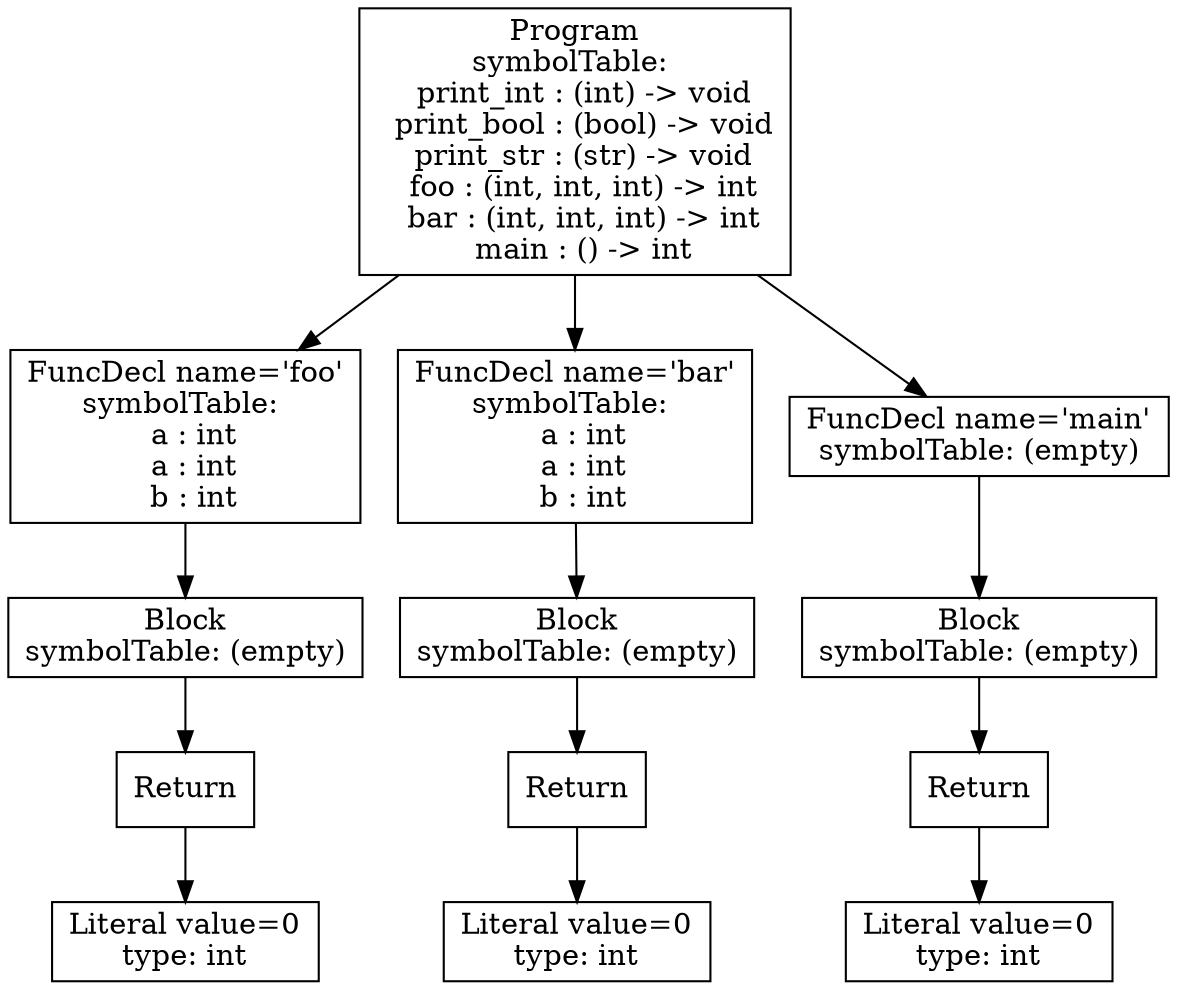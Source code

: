 digraph AST {
4 [shape=box, label="Literal value=0\ntype: int"];
3 [shape=box, label="Return"];
3 -> 4;
2 [shape=box, label="Block\nsymbolTable: (empty)"];
2 -> 3;
1 [shape=box, label="FuncDecl name='foo'\nsymbolTable: \n  a : int\n  a : int\n  b : int"];
1 -> 2;
8 [shape=box, label="Literal value=0\ntype: int"];
7 [shape=box, label="Return"];
7 -> 8;
6 [shape=box, label="Block\nsymbolTable: (empty)"];
6 -> 7;
5 [shape=box, label="FuncDecl name='bar'\nsymbolTable: \n  a : int\n  a : int\n  b : int"];
5 -> 6;
12 [shape=box, label="Literal value=0\ntype: int"];
11 [shape=box, label="Return"];
11 -> 12;
10 [shape=box, label="Block\nsymbolTable: (empty)"];
10 -> 11;
9 [shape=box, label="FuncDecl name='main'\nsymbolTable: (empty)"];
9 -> 10;
0 [shape=box, label="Program\nsymbolTable: \n  print_int : (int) -> void\n  print_bool : (bool) -> void\n  print_str : (str) -> void\n  foo : (int, int, int) -> int\n  bar : (int, int, int) -> int\n  main : () -> int"];
0 -> 1;
0 -> 5;
0 -> 9;
}

